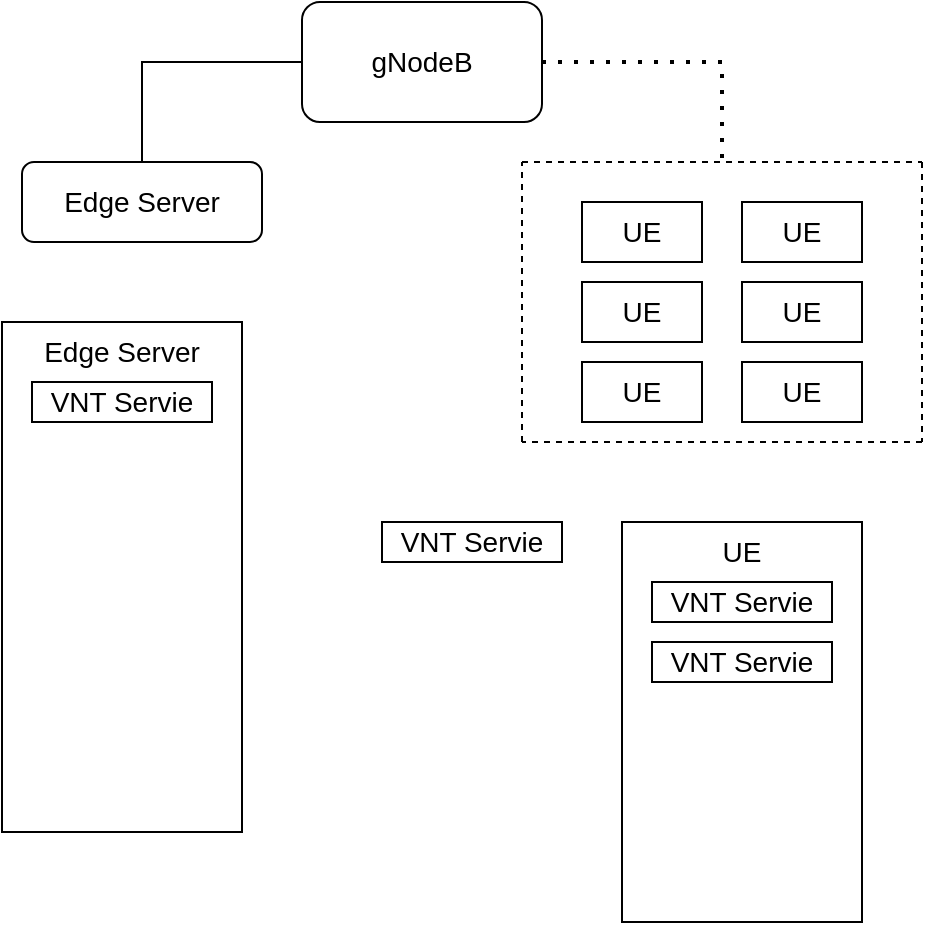 <mxfile version="16.4.5" type="github">
  <diagram id="26PaZwHfb4GwZ9CBuKKn" name="Page-1">
    <mxGraphModel dx="1422" dy="754" grid="1" gridSize="10" guides="1" tooltips="1" connect="1" arrows="1" fold="1" page="1" pageScale="1" pageWidth="827" pageHeight="1169" math="0" shadow="0">
      <root>
        <mxCell id="0" />
        <mxCell id="1" parent="0" />
        <mxCell id="3v_9FHs3D7X42sRfUWYX-2" value="&lt;font style=&quot;font-size: 14px&quot;&gt;UE&lt;/font&gt;" style="rounded=0;whiteSpace=wrap;html=1;" vertex="1" parent="1">
          <mxGeometry x="470" y="240" width="60" height="30" as="geometry" />
        </mxCell>
        <mxCell id="3v_9FHs3D7X42sRfUWYX-3" value="&lt;font style=&quot;font-size: 14px&quot;&gt;UE&lt;/font&gt;" style="rounded=0;whiteSpace=wrap;html=1;" vertex="1" parent="1">
          <mxGeometry x="550" y="240" width="60" height="30" as="geometry" />
        </mxCell>
        <mxCell id="3v_9FHs3D7X42sRfUWYX-4" value="&lt;font style=&quot;font-size: 14px&quot;&gt;UE&lt;/font&gt;" style="rounded=0;whiteSpace=wrap;html=1;" vertex="1" parent="1">
          <mxGeometry x="470" y="280" width="60" height="30" as="geometry" />
        </mxCell>
        <mxCell id="3v_9FHs3D7X42sRfUWYX-5" value="&lt;font style=&quot;font-size: 14px&quot;&gt;UE&lt;/font&gt;" style="rounded=0;whiteSpace=wrap;html=1;" vertex="1" parent="1">
          <mxGeometry x="550" y="280" width="60" height="30" as="geometry" />
        </mxCell>
        <mxCell id="3v_9FHs3D7X42sRfUWYX-6" value="&lt;font style=&quot;font-size: 14px&quot;&gt;UE&lt;/font&gt;" style="rounded=0;whiteSpace=wrap;html=1;" vertex="1" parent="1">
          <mxGeometry x="470" y="320" width="60" height="30" as="geometry" />
        </mxCell>
        <mxCell id="3v_9FHs3D7X42sRfUWYX-7" value="&lt;font style=&quot;font-size: 14px&quot;&gt;UE&lt;/font&gt;" style="rounded=0;whiteSpace=wrap;html=1;" vertex="1" parent="1">
          <mxGeometry x="550" y="320" width="60" height="30" as="geometry" />
        </mxCell>
        <mxCell id="3v_9FHs3D7X42sRfUWYX-8" value="gNodeB" style="rounded=1;whiteSpace=wrap;html=1;fontSize=14;" vertex="1" parent="1">
          <mxGeometry x="330" y="140" width="120" height="60" as="geometry" />
        </mxCell>
        <mxCell id="3v_9FHs3D7X42sRfUWYX-11" value="" style="endArrow=none;dashed=1;html=1;rounded=0;fontSize=14;" edge="1" parent="1">
          <mxGeometry width="50" height="50" relative="1" as="geometry">
            <mxPoint x="440" y="360" as="sourcePoint" />
            <mxPoint x="440" y="220" as="targetPoint" />
          </mxGeometry>
        </mxCell>
        <mxCell id="3v_9FHs3D7X42sRfUWYX-12" value="" style="endArrow=none;dashed=1;html=1;rounded=0;fontSize=14;" edge="1" parent="1">
          <mxGeometry width="50" height="50" relative="1" as="geometry">
            <mxPoint x="640" y="360" as="sourcePoint" />
            <mxPoint x="440" y="360" as="targetPoint" />
          </mxGeometry>
        </mxCell>
        <mxCell id="3v_9FHs3D7X42sRfUWYX-13" value="" style="endArrow=none;dashed=1;html=1;rounded=0;fontSize=14;" edge="1" parent="1">
          <mxGeometry width="50" height="50" relative="1" as="geometry">
            <mxPoint x="440" y="220" as="sourcePoint" />
            <mxPoint x="640" y="220" as="targetPoint" />
          </mxGeometry>
        </mxCell>
        <mxCell id="3v_9FHs3D7X42sRfUWYX-14" value="" style="endArrow=none;dashed=1;html=1;rounded=0;fontSize=14;" edge="1" parent="1">
          <mxGeometry width="50" height="50" relative="1" as="geometry">
            <mxPoint x="640" y="220" as="sourcePoint" />
            <mxPoint x="640" y="360" as="targetPoint" />
          </mxGeometry>
        </mxCell>
        <mxCell id="3v_9FHs3D7X42sRfUWYX-15" value="" style="endArrow=none;dashed=1;html=1;dashPattern=1 3;strokeWidth=2;rounded=0;fontSize=14;exitX=1;exitY=0.5;exitDx=0;exitDy=0;" edge="1" parent="1" source="3v_9FHs3D7X42sRfUWYX-8">
          <mxGeometry width="50" height="50" relative="1" as="geometry">
            <mxPoint x="390" y="460" as="sourcePoint" />
            <mxPoint x="540" y="220" as="targetPoint" />
            <Array as="points">
              <mxPoint x="540" y="170" />
              <mxPoint x="540" y="180" />
            </Array>
          </mxGeometry>
        </mxCell>
        <mxCell id="3v_9FHs3D7X42sRfUWYX-16" value="" style="endArrow=none;html=1;rounded=0;fontSize=14;exitX=0;exitY=0.5;exitDx=0;exitDy=0;" edge="1" parent="1" source="3v_9FHs3D7X42sRfUWYX-8" target="3v_9FHs3D7X42sRfUWYX-17">
          <mxGeometry width="50" height="50" relative="1" as="geometry">
            <mxPoint x="390" y="460" as="sourcePoint" />
            <mxPoint x="250" y="210" as="targetPoint" />
            <Array as="points">
              <mxPoint x="250" y="170" />
            </Array>
          </mxGeometry>
        </mxCell>
        <mxCell id="3v_9FHs3D7X42sRfUWYX-17" value="Edge Server" style="rounded=1;whiteSpace=wrap;html=1;fontSize=14;" vertex="1" parent="1">
          <mxGeometry x="190" y="220" width="120" height="40" as="geometry" />
        </mxCell>
        <mxCell id="3v_9FHs3D7X42sRfUWYX-20" value="UE" style="rounded=0;whiteSpace=wrap;html=1;fontSize=14;verticalAlign=top;" vertex="1" parent="1">
          <mxGeometry x="490" y="400" width="120" height="200" as="geometry" />
        </mxCell>
        <mxCell id="3v_9FHs3D7X42sRfUWYX-22" value="VNT Servie" style="rounded=0;whiteSpace=wrap;html=1;fontSize=14;" vertex="1" parent="1">
          <mxGeometry x="505" y="430" width="90" height="20" as="geometry" />
        </mxCell>
        <mxCell id="3v_9FHs3D7X42sRfUWYX-23" value="VNT Servie" style="rounded=0;whiteSpace=wrap;html=1;fontSize=14;" vertex="1" parent="1">
          <mxGeometry x="505" y="460" width="90" height="20" as="geometry" />
        </mxCell>
        <mxCell id="3v_9FHs3D7X42sRfUWYX-24" value="Edge Server" style="rounded=0;whiteSpace=wrap;html=1;fontSize=14;verticalAlign=top;" vertex="1" parent="1">
          <mxGeometry x="180" y="300" width="120" height="255" as="geometry" />
        </mxCell>
        <mxCell id="3v_9FHs3D7X42sRfUWYX-26" value="VNT Servie" style="rounded=0;whiteSpace=wrap;html=1;fontSize=14;" vertex="1" parent="1">
          <mxGeometry x="195" y="330" width="90" height="20" as="geometry" />
        </mxCell>
        <mxCell id="3v_9FHs3D7X42sRfUWYX-27" value="VNT Servie" style="rounded=0;whiteSpace=wrap;html=1;fontSize=14;" vertex="1" parent="1">
          <mxGeometry x="370" y="400" width="90" height="20" as="geometry" />
        </mxCell>
      </root>
    </mxGraphModel>
  </diagram>
</mxfile>

